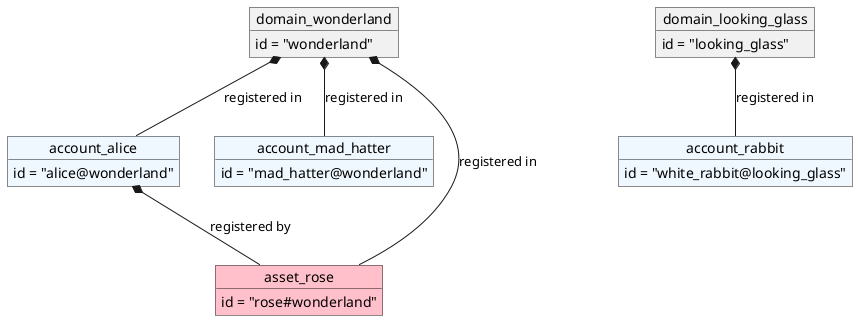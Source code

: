 @startuml

object domain_wonderland {
  id = "wonderland"
}
object account_alice #aliceblue {
  id = "alice@wonderland"
}
object account_mad_hatter #aliceblue {
  id = "mad_hatter@wonderland"
}

object asset_rose #pink {
  id = "rose#wonderland"
}

domain_wonderland *-- account_alice : registered in
domain_wonderland *-- asset_rose : registered in
account_alice *-- asset_rose : registered by
domain_wonderland *-- account_mad_hatter : registered in

object domain_looking_glass {
  id = "looking_glass"
}

object account_rabbit #aliceblue {
  id = "white_rabbit@looking_glass"
}

domain_looking_glass *-- account_rabbit : registered in

@enduml
